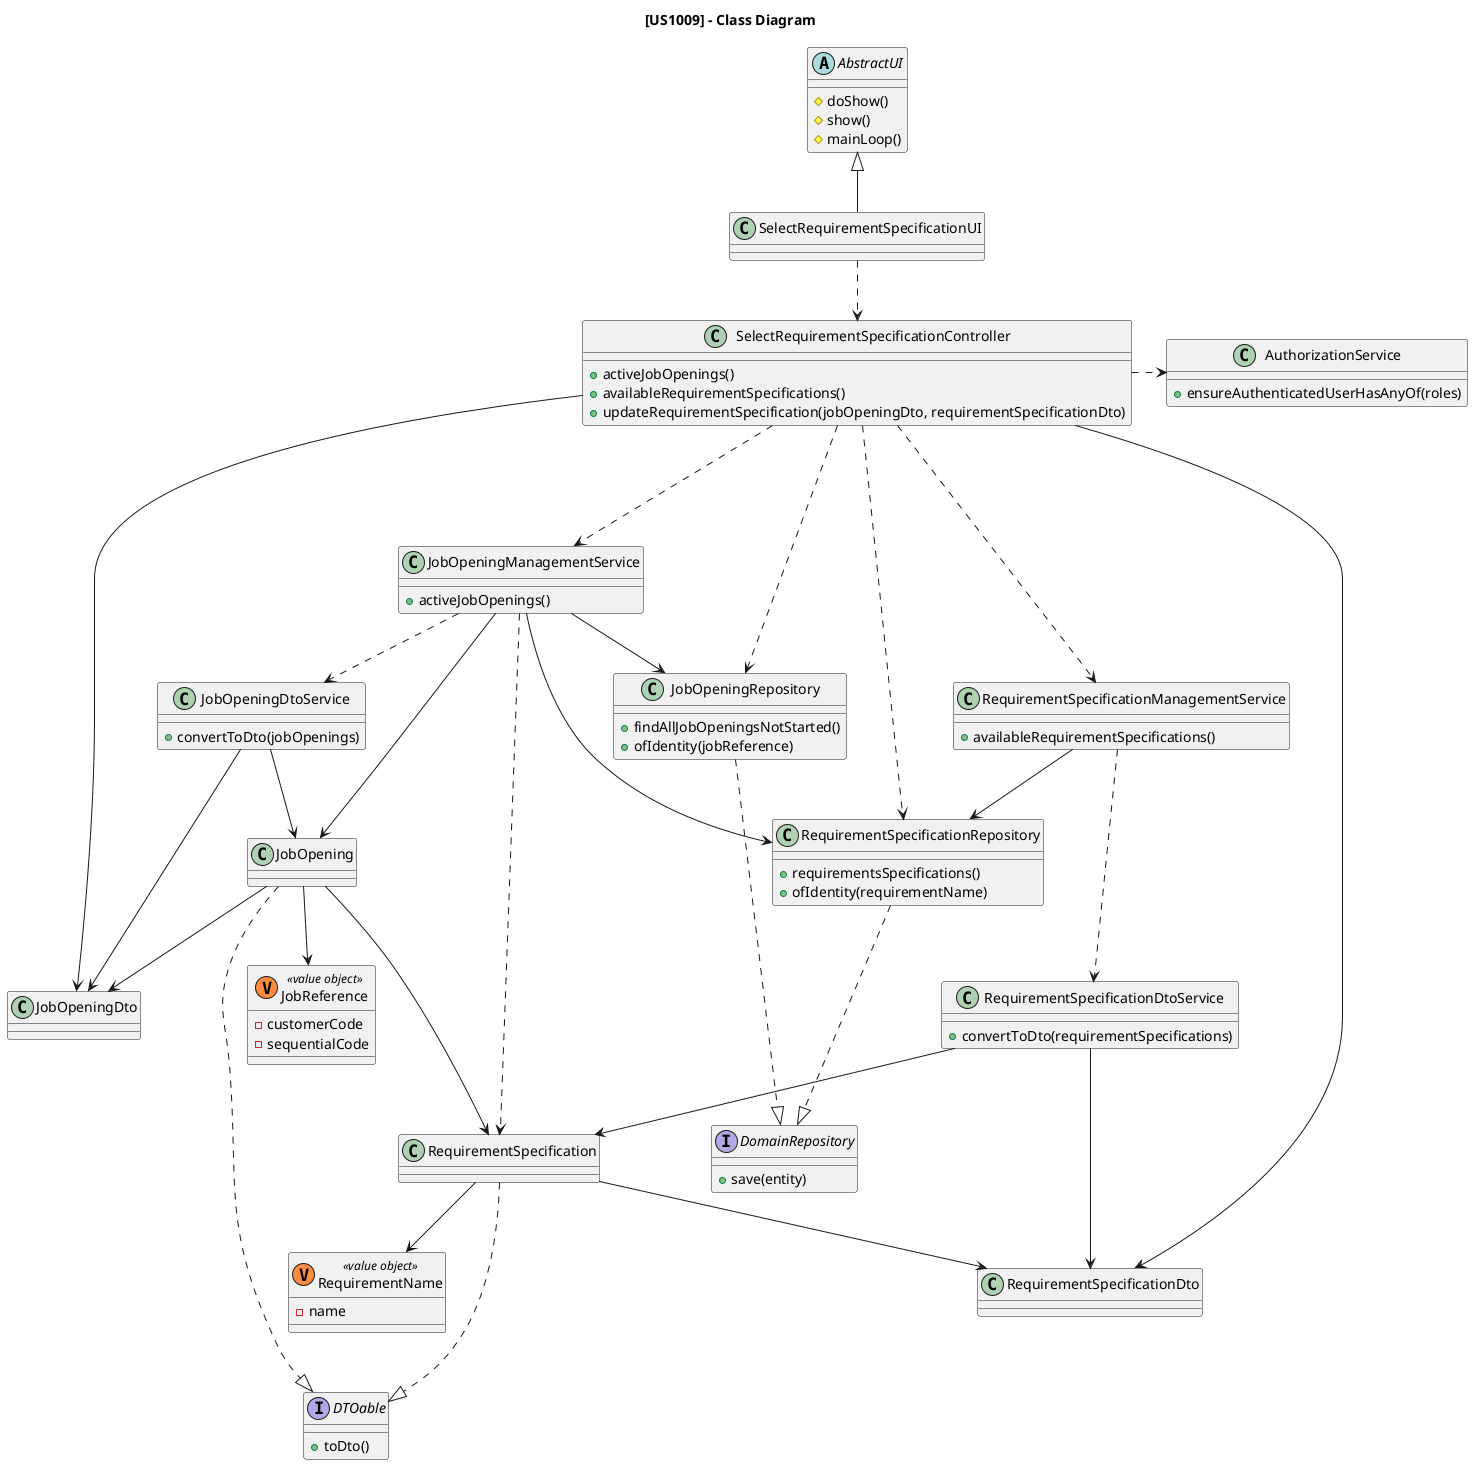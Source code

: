 @startuml

title [US1009] - Class Diagram

abstract class AbstractUI {
    # doShow()
    # show()
    # mainLoop()
}

class AuthorizationService {
    +  ensureAuthenticatedUserHasAnyOf(roles)
}

class JobOpeningManagementService {
+ activeJobOpenings()
}
class JobOpeningDtoService {
+ convertToDto(jobOpenings)
}

class RequirementSpecificationManagementService {
+ availableRequirementSpecifications()
}
class RequirementSpecificationDtoService {
+ convertToDto(requirementSpecifications)
}

class SelectRequirementSpecificationUI {}

class SelectRequirementSpecificationController{
+ activeJobOpenings()
+ availableRequirementSpecifications()
+ updateRequirementSpecification(jobOpeningDto, requirementSpecificationDto)
}

class JobOpeningRepository{
+ findAllJobOpeningsNotStarted()
+ ofIdentity(jobReference)
}
class RequirementSpecificationRepository{
+ requirementsSpecifications()
+ ofIdentity(requirementName)
}
interface DomainRepository{
+ save(entity)
}
class JobOpening{
}
class RequirementSpecification{
}
interface DTOable {
+ toDto()
}
class RequirementName <<(V,#FF8B40) value object>> {
- name
}
class JobReference <<(V,#FF8B40) value object>> {
- customerCode
- sequentialCode
}

AbstractUI <|-- SelectRequirementSpecificationUI
SelectRequirementSpecificationUI .-> SelectRequirementSpecificationController

SelectRequirementSpecificationController .> AuthorizationService
SelectRequirementSpecificationController .--> JobOpeningManagementService
SelectRequirementSpecificationController .--> RequirementSpecificationManagementService
SelectRequirementSpecificationController .--> JobOpeningRepository
SelectRequirementSpecificationController .--> RequirementSpecificationRepository
SelectRequirementSpecificationController --> JobOpeningDto
SelectRequirementSpecificationController --> RequirementSpecificationDto

JobOpeningManagementService --> JobOpeningRepository
JobOpeningManagementService .-> JobOpeningDtoService
JobOpeningDtoService --> JobOpening
JobOpeningManagementService --> JobOpening
JobOpeningManagementService .-> RequirementSpecification
JobOpeningManagementService ---> RequirementSpecificationRepository
JobOpeningDtoService --> JobOpeningDto

RequirementSpecificationManagementService --> RequirementSpecificationRepository
RequirementSpecificationManagementService .--> RequirementSpecificationDtoService
RequirementSpecificationDtoService --> RequirementSpecification
RequirementSpecificationDtoService --> RequirementSpecificationDto

JobOpeningRepository .--|> DomainRepository
RequirementSpecificationRepository .--|> DomainRepository

JobOpening .--|> DTOable
RequirementSpecification .--|> DTOable
JobOpening --> JobOpeningDto
RequirementSpecification --> RequirementSpecificationDto
JobOpening ---> RequirementSpecification
RequirementSpecification --> RequirementName
JobOpening --> JobReference

@enduml